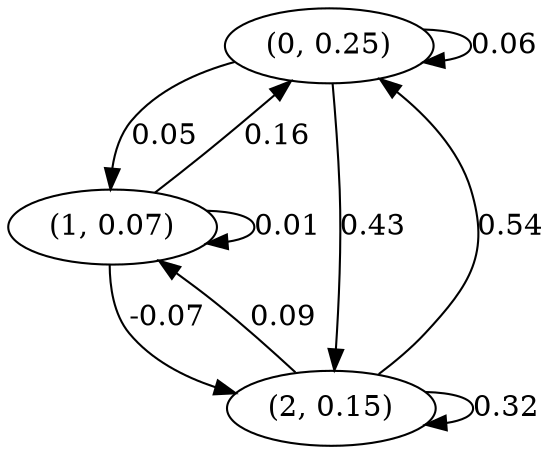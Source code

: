 digraph {
    0 [ label = "(0, 0.25)" ]
    1 [ label = "(1, 0.07)" ]
    2 [ label = "(2, 0.15)" ]
    0 -> 0 [ label = "0.06" ]
    1 -> 1 [ label = "0.01" ]
    2 -> 2 [ label = "0.32" ]
    1 -> 0 [ label = "0.16" ]
    2 -> 0 [ label = "0.54" ]
    0 -> 1 [ label = "0.05" ]
    2 -> 1 [ label = "0.09" ]
    0 -> 2 [ label = "0.43" ]
    1 -> 2 [ label = "-0.07" ]
}

